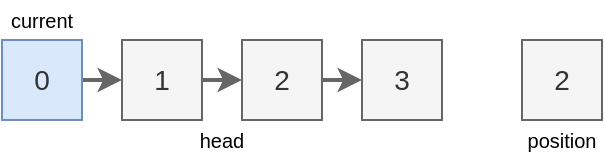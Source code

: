 <mxfile version="26.0.16" pages="4">
  <diagram name="1" id="c-xpoYoLWD-m8ST1OSj8">
    <mxGraphModel dx="830" dy="492" grid="1" gridSize="10" guides="1" tooltips="1" connect="1" arrows="1" fold="1" page="1" pageScale="1" pageWidth="380" pageHeight="160" math="0" shadow="0">
      <root>
        <mxCell id="kjtte8bsIh_mA2MLAnuS-0" />
        <mxCell id="kjtte8bsIh_mA2MLAnuS-1" parent="kjtte8bsIh_mA2MLAnuS-0" />
        <mxCell id="kjtte8bsIh_mA2MLAnuS-2" style="edgeStyle=orthogonalEdgeStyle;rounded=0;orthogonalLoop=1;jettySize=auto;html=1;exitX=1;exitY=0.5;exitDx=0;exitDy=0;entryX=0;entryY=0.5;entryDx=0;entryDy=0;fillColor=#f5f5f5;strokeColor=#666666;strokeWidth=2;" parent="kjtte8bsIh_mA2MLAnuS-1" source="kjtte8bsIh_mA2MLAnuS-3" target="kjtte8bsIh_mA2MLAnuS-4" edge="1">
          <mxGeometry relative="1" as="geometry" />
        </mxCell>
        <mxCell id="kjtte8bsIh_mA2MLAnuS-3" value="0" style="text;html=1;align=center;verticalAlign=middle;whiteSpace=wrap;rounded=0;fillColor=#dae8fc;strokeColor=#6c8ebf;fontSize=14;fontColor=#333333;" parent="kjtte8bsIh_mA2MLAnuS-1" vertex="1">
          <mxGeometry x="40" y="60" width="40" height="40" as="geometry" />
        </mxCell>
        <mxCell id="kjtte8bsIh_mA2MLAnuS-4" value="1" style="text;html=1;align=center;verticalAlign=middle;whiteSpace=wrap;rounded=0;fillColor=#f5f5f5;strokeColor=#666666;fontSize=14;fontColor=#333333;" parent="kjtte8bsIh_mA2MLAnuS-1" vertex="1">
          <mxGeometry x="100" y="60" width="40" height="40" as="geometry" />
        </mxCell>
        <mxCell id="kjtte8bsIh_mA2MLAnuS-5" value="head" style="text;html=1;align=center;verticalAlign=middle;whiteSpace=wrap;rounded=0;fontSize=10;" parent="kjtte8bsIh_mA2MLAnuS-1" vertex="1">
          <mxGeometry x="40" y="100" width="220" height="20" as="geometry" />
        </mxCell>
        <mxCell id="kjtte8bsIh_mA2MLAnuS-6" value="2" style="text;html=1;align=center;verticalAlign=middle;whiteSpace=wrap;rounded=0;fillColor=#f5f5f5;strokeColor=#666666;fontSize=14;fontColor=#333333;" parent="kjtte8bsIh_mA2MLAnuS-1" vertex="1">
          <mxGeometry x="160" y="60" width="40" height="40" as="geometry" />
        </mxCell>
        <mxCell id="kjtte8bsIh_mA2MLAnuS-7" style="edgeStyle=orthogonalEdgeStyle;rounded=0;orthogonalLoop=1;jettySize=auto;html=1;entryX=0;entryY=0.5;entryDx=0;entryDy=0;fillColor=#f5f5f5;strokeColor=#666666;strokeWidth=2;exitX=1;exitY=0.5;exitDx=0;exitDy=0;" parent="kjtte8bsIh_mA2MLAnuS-1" source="kjtte8bsIh_mA2MLAnuS-4" target="kjtte8bsIh_mA2MLAnuS-6" edge="1">
          <mxGeometry relative="1" as="geometry">
            <mxPoint x="150" y="90" as="sourcePoint" />
            <mxPoint x="110" y="90" as="targetPoint" />
          </mxGeometry>
        </mxCell>
        <mxCell id="kjtte8bsIh_mA2MLAnuS-12" value="current" style="text;html=1;align=center;verticalAlign=middle;whiteSpace=wrap;rounded=0;fontSize=10;" parent="kjtte8bsIh_mA2MLAnuS-1" vertex="1">
          <mxGeometry x="40" y="40" width="40" height="20" as="geometry" />
        </mxCell>
        <mxCell id="EKB3IfbQB6DW4Wh4WgHu-0" value="3" style="text;html=1;align=center;verticalAlign=middle;whiteSpace=wrap;rounded=0;fillColor=#f5f5f5;strokeColor=#666666;fontSize=14;fontColor=#333333;" parent="kjtte8bsIh_mA2MLAnuS-1" vertex="1">
          <mxGeometry x="220" y="60" width="40" height="40" as="geometry" />
        </mxCell>
        <mxCell id="mhVvtWUdKoedn5zpALW_-1" value="position" style="text;html=1;align=center;verticalAlign=middle;whiteSpace=wrap;rounded=0;fontSize=10;" parent="kjtte8bsIh_mA2MLAnuS-1" vertex="1">
          <mxGeometry x="300" y="100" width="40" height="20" as="geometry" />
        </mxCell>
        <mxCell id="g24hAcYQ9yF5zyehYgX1-0" value="2" style="text;html=1;align=center;verticalAlign=middle;whiteSpace=wrap;rounded=0;fillColor=#f5f5f5;strokeColor=#666666;fontSize=14;fontColor=#333333;" parent="kjtte8bsIh_mA2MLAnuS-1" vertex="1">
          <mxGeometry x="300" y="60" width="40" height="40" as="geometry" />
        </mxCell>
        <mxCell id="g24hAcYQ9yF5zyehYgX1-1" style="edgeStyle=orthogonalEdgeStyle;rounded=0;orthogonalLoop=1;jettySize=auto;html=1;entryX=0;entryY=0.5;entryDx=0;entryDy=0;fillColor=#f5f5f5;strokeColor=#666666;strokeWidth=2;exitX=1;exitY=0.5;exitDx=0;exitDy=0;" parent="kjtte8bsIh_mA2MLAnuS-1" source="kjtte8bsIh_mA2MLAnuS-6" target="EKB3IfbQB6DW4Wh4WgHu-0" edge="1">
          <mxGeometry relative="1" as="geometry">
            <mxPoint x="150" y="90" as="sourcePoint" />
            <mxPoint x="170" y="90" as="targetPoint" />
          </mxGeometry>
        </mxCell>
      </root>
    </mxGraphModel>
  </diagram>
  <diagram name="2" id="pqOdcZBw_kd_pCuo2oaU">
    <mxGraphModel dx="691" dy="410" grid="1" gridSize="10" guides="1" tooltips="1" connect="1" arrows="1" fold="1" page="1" pageScale="1" pageWidth="380" pageHeight="160" math="0" shadow="0">
      <root>
        <mxCell id="Oh7Mm_8r1jeaIt8hIIrI-0" />
        <mxCell id="Oh7Mm_8r1jeaIt8hIIrI-1" parent="Oh7Mm_8r1jeaIt8hIIrI-0" />
        <mxCell id="Oh7Mm_8r1jeaIt8hIIrI-2" style="edgeStyle=orthogonalEdgeStyle;rounded=0;orthogonalLoop=1;jettySize=auto;html=1;exitX=1;exitY=0.5;exitDx=0;exitDy=0;entryX=0;entryY=0.5;entryDx=0;entryDy=0;fillColor=#f5f5f5;strokeColor=#666666;strokeWidth=2;" parent="Oh7Mm_8r1jeaIt8hIIrI-1" source="Oh7Mm_8r1jeaIt8hIIrI-3" target="Oh7Mm_8r1jeaIt8hIIrI-4" edge="1">
          <mxGeometry relative="1" as="geometry" />
        </mxCell>
        <mxCell id="Oh7Mm_8r1jeaIt8hIIrI-3" value="0" style="text;html=1;align=center;verticalAlign=middle;whiteSpace=wrap;rounded=0;fillColor=#f5f5f5;strokeColor=#666666;fontSize=14;fontColor=#333333;" parent="Oh7Mm_8r1jeaIt8hIIrI-1" vertex="1">
          <mxGeometry x="40" y="60" width="40" height="40" as="geometry" />
        </mxCell>
        <mxCell id="Oh7Mm_8r1jeaIt8hIIrI-4" value="1" style="text;html=1;align=center;verticalAlign=middle;whiteSpace=wrap;rounded=0;fillColor=#dae8fc;strokeColor=#6c8ebf;fontSize=14;fontColor=#333333;" parent="Oh7Mm_8r1jeaIt8hIIrI-1" vertex="1">
          <mxGeometry x="100" y="60" width="40" height="40" as="geometry" />
        </mxCell>
        <mxCell id="Oh7Mm_8r1jeaIt8hIIrI-5" value="head" style="text;html=1;align=center;verticalAlign=middle;whiteSpace=wrap;rounded=0;fontSize=10;" parent="Oh7Mm_8r1jeaIt8hIIrI-1" vertex="1">
          <mxGeometry x="40" y="100" width="220" height="20" as="geometry" />
        </mxCell>
        <mxCell id="Oh7Mm_8r1jeaIt8hIIrI-6" value="2" style="text;html=1;align=center;verticalAlign=middle;whiteSpace=wrap;rounded=0;fillColor=#f5f5f5;strokeColor=#666666;fontSize=14;fontColor=#333333;" parent="Oh7Mm_8r1jeaIt8hIIrI-1" vertex="1">
          <mxGeometry x="160" y="60" width="40" height="40" as="geometry" />
        </mxCell>
        <mxCell id="Oh7Mm_8r1jeaIt8hIIrI-7" style="edgeStyle=orthogonalEdgeStyle;rounded=0;orthogonalLoop=1;jettySize=auto;html=1;entryX=0;entryY=0.5;entryDx=0;entryDy=0;fillColor=#f5f5f5;strokeColor=#666666;strokeWidth=2;exitX=1;exitY=0.5;exitDx=0;exitDy=0;" parent="Oh7Mm_8r1jeaIt8hIIrI-1" source="Oh7Mm_8r1jeaIt8hIIrI-4" target="Oh7Mm_8r1jeaIt8hIIrI-6" edge="1">
          <mxGeometry relative="1" as="geometry">
            <mxPoint x="150" y="90" as="sourcePoint" />
            <mxPoint x="110" y="90" as="targetPoint" />
          </mxGeometry>
        </mxCell>
        <mxCell id="Oh7Mm_8r1jeaIt8hIIrI-8" value="current" style="text;html=1;align=center;verticalAlign=middle;whiteSpace=wrap;rounded=0;fontSize=10;" parent="Oh7Mm_8r1jeaIt8hIIrI-1" vertex="1">
          <mxGeometry x="100" y="40" width="40" height="20" as="geometry" />
        </mxCell>
        <mxCell id="Oh7Mm_8r1jeaIt8hIIrI-9" value="3" style="text;html=1;align=center;verticalAlign=middle;whiteSpace=wrap;rounded=0;fillColor=#f5f5f5;strokeColor=#666666;fontSize=14;fontColor=#333333;" parent="Oh7Mm_8r1jeaIt8hIIrI-1" vertex="1">
          <mxGeometry x="220" y="60" width="40" height="40" as="geometry" />
        </mxCell>
        <mxCell id="Oh7Mm_8r1jeaIt8hIIrI-10" value="position" style="text;html=1;align=center;verticalAlign=middle;whiteSpace=wrap;rounded=0;fontSize=10;" parent="Oh7Mm_8r1jeaIt8hIIrI-1" vertex="1">
          <mxGeometry x="300" y="100" width="40" height="20" as="geometry" />
        </mxCell>
        <mxCell id="Oh7Mm_8r1jeaIt8hIIrI-11" value="2" style="text;html=1;align=center;verticalAlign=middle;whiteSpace=wrap;rounded=0;fillColor=#d5e8d4;strokeColor=#82b366;fontSize=14;fontColor=#333333;" parent="Oh7Mm_8r1jeaIt8hIIrI-1" vertex="1">
          <mxGeometry x="300" y="60" width="40" height="40" as="geometry" />
        </mxCell>
        <mxCell id="Oh7Mm_8r1jeaIt8hIIrI-12" style="edgeStyle=orthogonalEdgeStyle;rounded=0;orthogonalLoop=1;jettySize=auto;html=1;entryX=0;entryY=0.5;entryDx=0;entryDy=0;fillColor=#f5f5f5;strokeColor=#666666;strokeWidth=2;exitX=1;exitY=0.5;exitDx=0;exitDy=0;" parent="Oh7Mm_8r1jeaIt8hIIrI-1" source="Oh7Mm_8r1jeaIt8hIIrI-6" target="Oh7Mm_8r1jeaIt8hIIrI-9" edge="1">
          <mxGeometry relative="1" as="geometry">
            <mxPoint x="150" y="90" as="sourcePoint" />
            <mxPoint x="170" y="90" as="targetPoint" />
          </mxGeometry>
        </mxCell>
      </root>
    </mxGraphModel>
  </diagram>
  <diagram name="3" id="QYmiPkZnn37aoFkWULAD">
    <mxGraphModel dx="830" dy="492" grid="1" gridSize="10" guides="1" tooltips="1" connect="1" arrows="1" fold="1" page="1" pageScale="1" pageWidth="300" pageHeight="200" math="0" shadow="0">
      <root>
        <mxCell id="sBfl_HFg52iqBWrUqy3V-0" />
        <mxCell id="sBfl_HFg52iqBWrUqy3V-1" parent="sBfl_HFg52iqBWrUqy3V-0" />
        <mxCell id="sBfl_HFg52iqBWrUqy3V-2" style="edgeStyle=orthogonalEdgeStyle;rounded=0;orthogonalLoop=1;jettySize=auto;html=1;exitX=1;exitY=0.5;exitDx=0;exitDy=0;entryX=0;entryY=0.5;entryDx=0;entryDy=0;fillColor=#f5f5f5;strokeColor=#666666;strokeWidth=2;" parent="sBfl_HFg52iqBWrUqy3V-1" source="sBfl_HFg52iqBWrUqy3V-3" target="sBfl_HFg52iqBWrUqy3V-4" edge="1">
          <mxGeometry relative="1" as="geometry" />
        </mxCell>
        <mxCell id="sBfl_HFg52iqBWrUqy3V-3" value="0" style="text;html=1;align=center;verticalAlign=middle;whiteSpace=wrap;rounded=0;fillColor=#f5f5f5;strokeColor=#666666;fontSize=14;fontColor=#333333;" parent="sBfl_HFg52iqBWrUqy3V-1" vertex="1">
          <mxGeometry x="40" y="100" width="40" height="40" as="geometry" />
        </mxCell>
        <mxCell id="sBfl_HFg52iqBWrUqy3V-4" value="1" style="text;html=1;align=center;verticalAlign=middle;whiteSpace=wrap;rounded=0;fillColor=#f5f5f5;strokeColor=#666666;fontSize=14;fontColor=#333333;" parent="sBfl_HFg52iqBWrUqy3V-1" vertex="1">
          <mxGeometry x="100" y="100" width="40" height="40" as="geometry" />
        </mxCell>
        <mxCell id="sBfl_HFg52iqBWrUqy3V-5" value="head" style="text;html=1;align=center;verticalAlign=middle;whiteSpace=wrap;rounded=0;fontSize=10;" parent="sBfl_HFg52iqBWrUqy3V-1" vertex="1">
          <mxGeometry x="40" y="140" width="220" height="20" as="geometry" />
        </mxCell>
        <mxCell id="sBfl_HFg52iqBWrUqy3V-6" value="2" style="text;html=1;align=center;verticalAlign=middle;whiteSpace=wrap;rounded=0;fillColor=#dae8fc;strokeColor=#6c8ebf;fontSize=14;fontColor=#333333;" parent="sBfl_HFg52iqBWrUqy3V-1" vertex="1">
          <mxGeometry x="160" y="40" width="40" height="40" as="geometry" />
        </mxCell>
        <mxCell id="sBfl_HFg52iqBWrUqy3V-7" style="edgeStyle=orthogonalEdgeStyle;rounded=0;orthogonalLoop=1;jettySize=auto;html=1;entryX=0;entryY=0.5;entryDx=0;entryDy=0;fillColor=#f5f5f5;strokeColor=#666666;strokeWidth=2;exitX=1;exitY=0.5;exitDx=0;exitDy=0;" parent="sBfl_HFg52iqBWrUqy3V-1" source="sBfl_HFg52iqBWrUqy3V-4" target="sBfl_HFg52iqBWrUqy3V-9" edge="1">
          <mxGeometry relative="1" as="geometry">
            <mxPoint x="150" y="130" as="sourcePoint" />
            <mxPoint x="110" y="130" as="targetPoint" />
          </mxGeometry>
        </mxCell>
        <mxCell id="sBfl_HFg52iqBWrUqy3V-8" value="current" style="text;html=1;align=center;verticalAlign=middle;whiteSpace=wrap;rounded=0;fontSize=10;" parent="sBfl_HFg52iqBWrUqy3V-1" vertex="1">
          <mxGeometry x="100" y="80" width="40" height="20" as="geometry" />
        </mxCell>
        <mxCell id="sBfl_HFg52iqBWrUqy3V-9" value="3" style="text;html=1;align=center;verticalAlign=middle;whiteSpace=wrap;rounded=0;fillColor=#f5f5f5;strokeColor=#666666;fontSize=14;fontColor=#333333;" parent="sBfl_HFg52iqBWrUqy3V-1" vertex="1">
          <mxGeometry x="220" y="100" width="40" height="40" as="geometry" />
        </mxCell>
        <mxCell id="sBfl_HFg52iqBWrUqy3V-12" style="edgeStyle=orthogonalEdgeStyle;rounded=0;orthogonalLoop=1;jettySize=auto;html=1;entryX=0.5;entryY=0;entryDx=0;entryDy=0;fillColor=#f5f5f5;strokeColor=#666666;strokeWidth=2;exitX=1;exitY=0.5;exitDx=0;exitDy=0;" parent="sBfl_HFg52iqBWrUqy3V-1" source="sBfl_HFg52iqBWrUqy3V-6" target="sBfl_HFg52iqBWrUqy3V-9" edge="1">
          <mxGeometry relative="1" as="geometry">
            <mxPoint x="150" y="130" as="sourcePoint" />
            <mxPoint x="170" y="130" as="targetPoint" />
          </mxGeometry>
        </mxCell>
      </root>
    </mxGraphModel>
  </diagram>
  <diagram name="4" id="HBl6_gRKMR4SMVtk7zvw">
    <mxGraphModel dx="576" dy="342" grid="1" gridSize="10" guides="1" tooltips="1" connect="1" arrows="1" fold="1" page="1" pageScale="1" pageWidth="240" pageHeight="160" math="0" shadow="0">
      <root>
        <mxCell id="MDsTm7fr-q-DZZagmyGR-0" />
        <mxCell id="MDsTm7fr-q-DZZagmyGR-1" parent="MDsTm7fr-q-DZZagmyGR-0" />
        <mxCell id="MDsTm7fr-q-DZZagmyGR-2" style="edgeStyle=orthogonalEdgeStyle;rounded=0;orthogonalLoop=1;jettySize=auto;html=1;exitX=1;exitY=0.5;exitDx=0;exitDy=0;entryX=0;entryY=0.5;entryDx=0;entryDy=0;fillColor=#f5f5f5;strokeColor=#666666;strokeWidth=2;" parent="MDsTm7fr-q-DZZagmyGR-1" source="MDsTm7fr-q-DZZagmyGR-3" target="MDsTm7fr-q-DZZagmyGR-4" edge="1">
          <mxGeometry relative="1" as="geometry" />
        </mxCell>
        <mxCell id="MDsTm7fr-q-DZZagmyGR-3" value="0" style="text;html=1;align=center;verticalAlign=middle;whiteSpace=wrap;rounded=0;fillColor=#f5f5f5;strokeColor=#666666;fontSize=14;fontColor=#333333;" parent="MDsTm7fr-q-DZZagmyGR-1" vertex="1">
          <mxGeometry x="40" y="60" width="40" height="40" as="geometry" />
        </mxCell>
        <mxCell id="MDsTm7fr-q-DZZagmyGR-4" value="1" style="text;html=1;align=center;verticalAlign=middle;whiteSpace=wrap;rounded=0;fillColor=#f5f5f5;strokeColor=#666666;fontSize=14;fontColor=#333333;" parent="MDsTm7fr-q-DZZagmyGR-1" vertex="1">
          <mxGeometry x="100" y="60" width="40" height="40" as="geometry" />
        </mxCell>
        <mxCell id="MDsTm7fr-q-DZZagmyGR-5" value="head" style="text;html=1;align=center;verticalAlign=middle;whiteSpace=wrap;rounded=0;fontSize=10;" parent="MDsTm7fr-q-DZZagmyGR-1" vertex="1">
          <mxGeometry x="40" y="100" width="160" height="20" as="geometry" />
        </mxCell>
        <mxCell id="MDsTm7fr-q-DZZagmyGR-7" style="edgeStyle=orthogonalEdgeStyle;rounded=0;orthogonalLoop=1;jettySize=auto;html=1;entryX=0;entryY=0.5;entryDx=0;entryDy=0;fillColor=#f5f5f5;strokeColor=#666666;strokeWidth=2;exitX=1;exitY=0.5;exitDx=0;exitDy=0;" parent="MDsTm7fr-q-DZZagmyGR-1" source="MDsTm7fr-q-DZZagmyGR-4" target="MDsTm7fr-q-DZZagmyGR-9" edge="1">
          <mxGeometry relative="1" as="geometry">
            <mxPoint x="150" y="90" as="sourcePoint" />
            <mxPoint x="110" y="90" as="targetPoint" />
          </mxGeometry>
        </mxCell>
        <mxCell id="MDsTm7fr-q-DZZagmyGR-8" value="current" style="text;html=1;align=center;verticalAlign=middle;whiteSpace=wrap;rounded=0;fontSize=10;" parent="MDsTm7fr-q-DZZagmyGR-1" vertex="1">
          <mxGeometry x="100" y="40" width="40" height="20" as="geometry" />
        </mxCell>
        <mxCell id="MDsTm7fr-q-DZZagmyGR-9" value="3" style="text;html=1;align=center;verticalAlign=middle;whiteSpace=wrap;rounded=0;fillColor=#f5f5f5;strokeColor=#666666;fontSize=14;fontColor=#333333;" parent="MDsTm7fr-q-DZZagmyGR-1" vertex="1">
          <mxGeometry x="160" y="60" width="40" height="40" as="geometry" />
        </mxCell>
      </root>
    </mxGraphModel>
  </diagram>
</mxfile>
